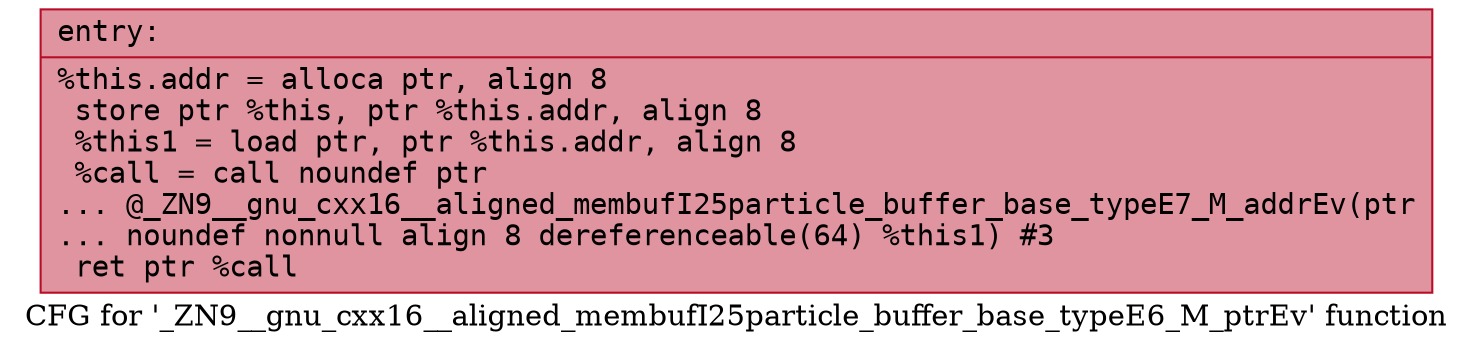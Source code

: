 digraph "CFG for '_ZN9__gnu_cxx16__aligned_membufI25particle_buffer_base_typeE6_M_ptrEv' function" {
	label="CFG for '_ZN9__gnu_cxx16__aligned_membufI25particle_buffer_base_typeE6_M_ptrEv' function";

	Node0x558b694e1450 [shape=record,color="#b70d28ff", style=filled, fillcolor="#b70d2870" fontname="Courier",label="{entry:\l|  %this.addr = alloca ptr, align 8\l  store ptr %this, ptr %this.addr, align 8\l  %this1 = load ptr, ptr %this.addr, align 8\l  %call = call noundef ptr\l... @_ZN9__gnu_cxx16__aligned_membufI25particle_buffer_base_typeE7_M_addrEv(ptr\l... noundef nonnull align 8 dereferenceable(64) %this1) #3\l  ret ptr %call\l}"];
}
